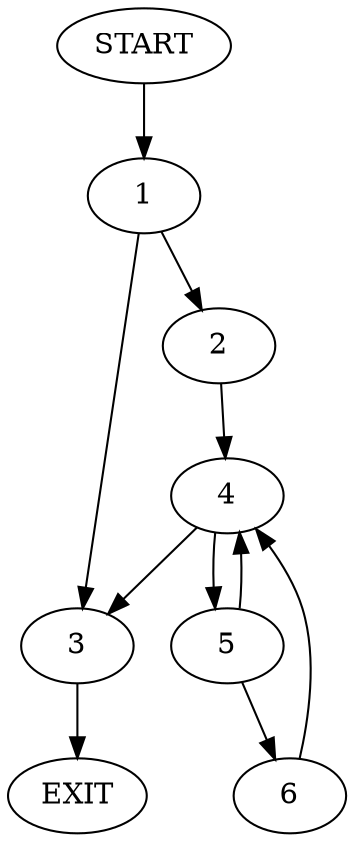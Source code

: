digraph {
0 [label="START"]
7 [label="EXIT"]
0 -> 1
1 -> 2
1 -> 3
3 -> 7
2 -> 4
4 -> 5
4 -> 3
5 -> 4
5 -> 6
6 -> 4
}
